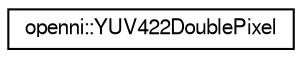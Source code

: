 digraph "Graphical Class Hierarchy"
{
  edge [fontname="FreeSans",fontsize="10",labelfontname="FreeSans",labelfontsize="10"];
  node [fontname="FreeSans",fontsize="10",shape=record];
  rankdir="LR";
  Node1 [label="openni::YUV422DoublePixel",height=0.2,width=0.4,color="black", fillcolor="white", style="filled",URL="$structopenni_1_1_y_u_v422_double_pixel.html"];
}
